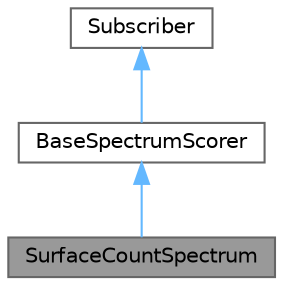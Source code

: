 digraph "SurfaceCountSpectrum"
{
 // LATEX_PDF_SIZE
  bgcolor="transparent";
  edge [fontname=Helvetica,fontsize=10,labelfontname=Helvetica,labelfontsize=10];
  node [fontname=Helvetica,fontsize=10,shape=box,height=0.2,width=0.4];
  Node1 [id="Node000001",label="SurfaceCountSpectrum",height=0.2,width=0.4,color="gray40", fillcolor="grey60", style="filled", fontcolor="black",tooltip="A class for scoring a histogram of the number of particles escaping a source geometry."];
  Node2 -> Node1 [id="edge1_Node000001_Node000002",dir="back",color="steelblue1",style="solid",tooltip=" "];
  Node2 [id="Node000002",label="BaseSpectrumScorer",height=0.2,width=0.4,color="gray40", fillcolor="white", style="filled",URL="$classBaseSpectrumScorer.html",tooltip="abstract base class for scoring spectrum information"];
  Node3 -> Node2 [id="edge2_Node000002_Node000003",dir="back",color="steelblue1",style="solid",tooltip=" "];
  Node3 [id="Node000003",label="Subscriber",height=0.2,width=0.4,color="gray40", fillcolor="white", style="filled",URL="$classSubscriber.html",tooltip=" "];
}
